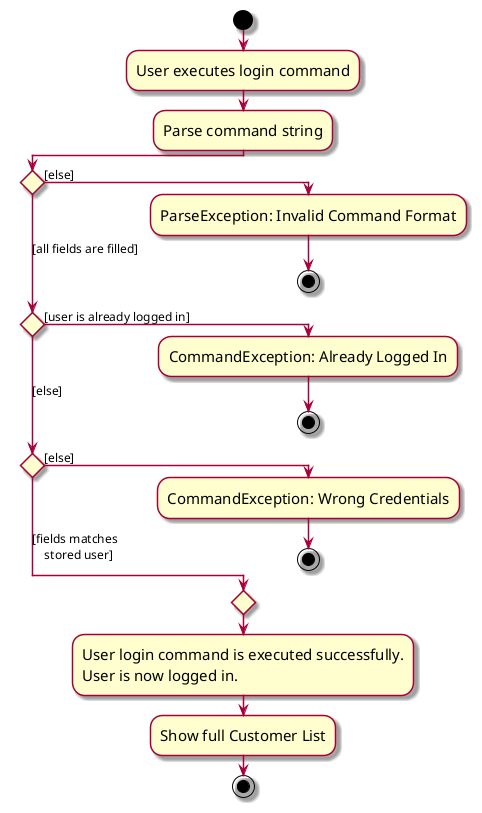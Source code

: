 @startuml
skin rose
skinparam ActivityFontSize 15
skinparam ArrowFontSize 12
!pragma useVerticalIf on
start
:User executes login command;
:Parse command string;

if () then ([else])
    :ParseException: Invalid Command Format;
    stop
([all fields are filled]) elseif () then ([user is already logged in])
    :CommandException: Already Logged In;
    stop
([else]) elseif () then ([else])
    :CommandException: Wrong Credentials;
    stop
else ([fields matches
    stored user])

endif
:User login command is executed successfully.
User is now logged in.;
:Show full Customer List;

stop
@enduml
